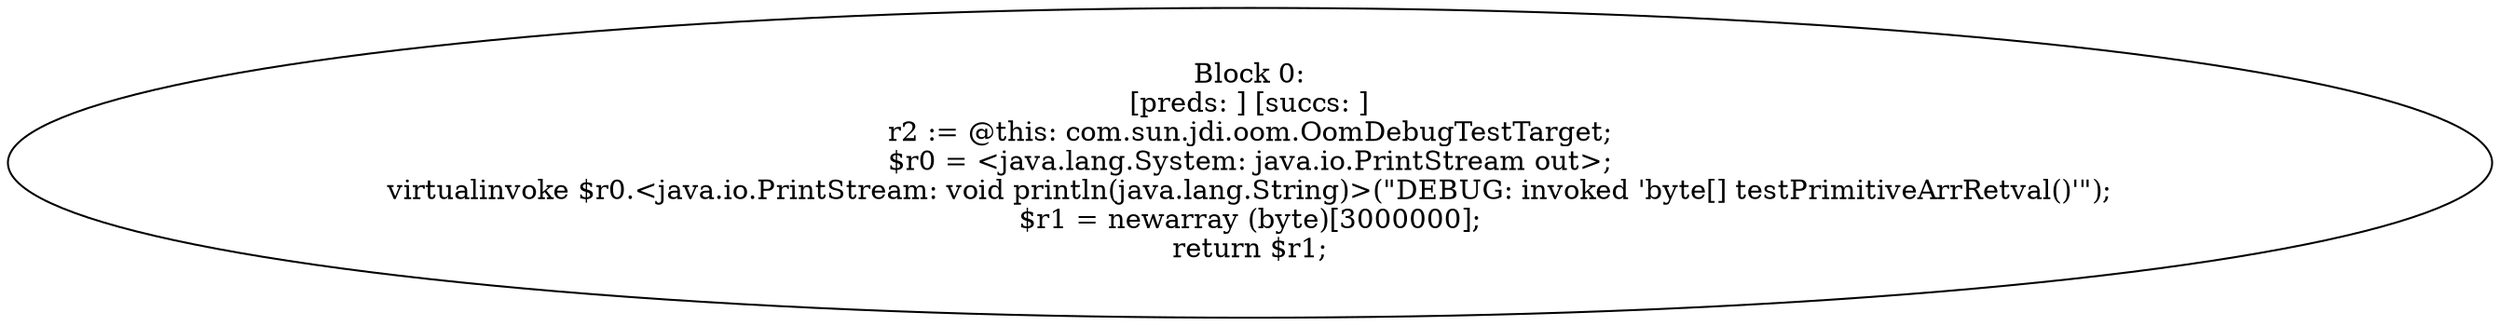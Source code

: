 digraph "unitGraph" {
    "Block 0:
[preds: ] [succs: ]
r2 := @this: com.sun.jdi.oom.OomDebugTestTarget;
$r0 = <java.lang.System: java.io.PrintStream out>;
virtualinvoke $r0.<java.io.PrintStream: void println(java.lang.String)>(\"DEBUG: invoked \'byte[] testPrimitiveArrRetval()\'\");
$r1 = newarray (byte)[3000000];
return $r1;
"
}
